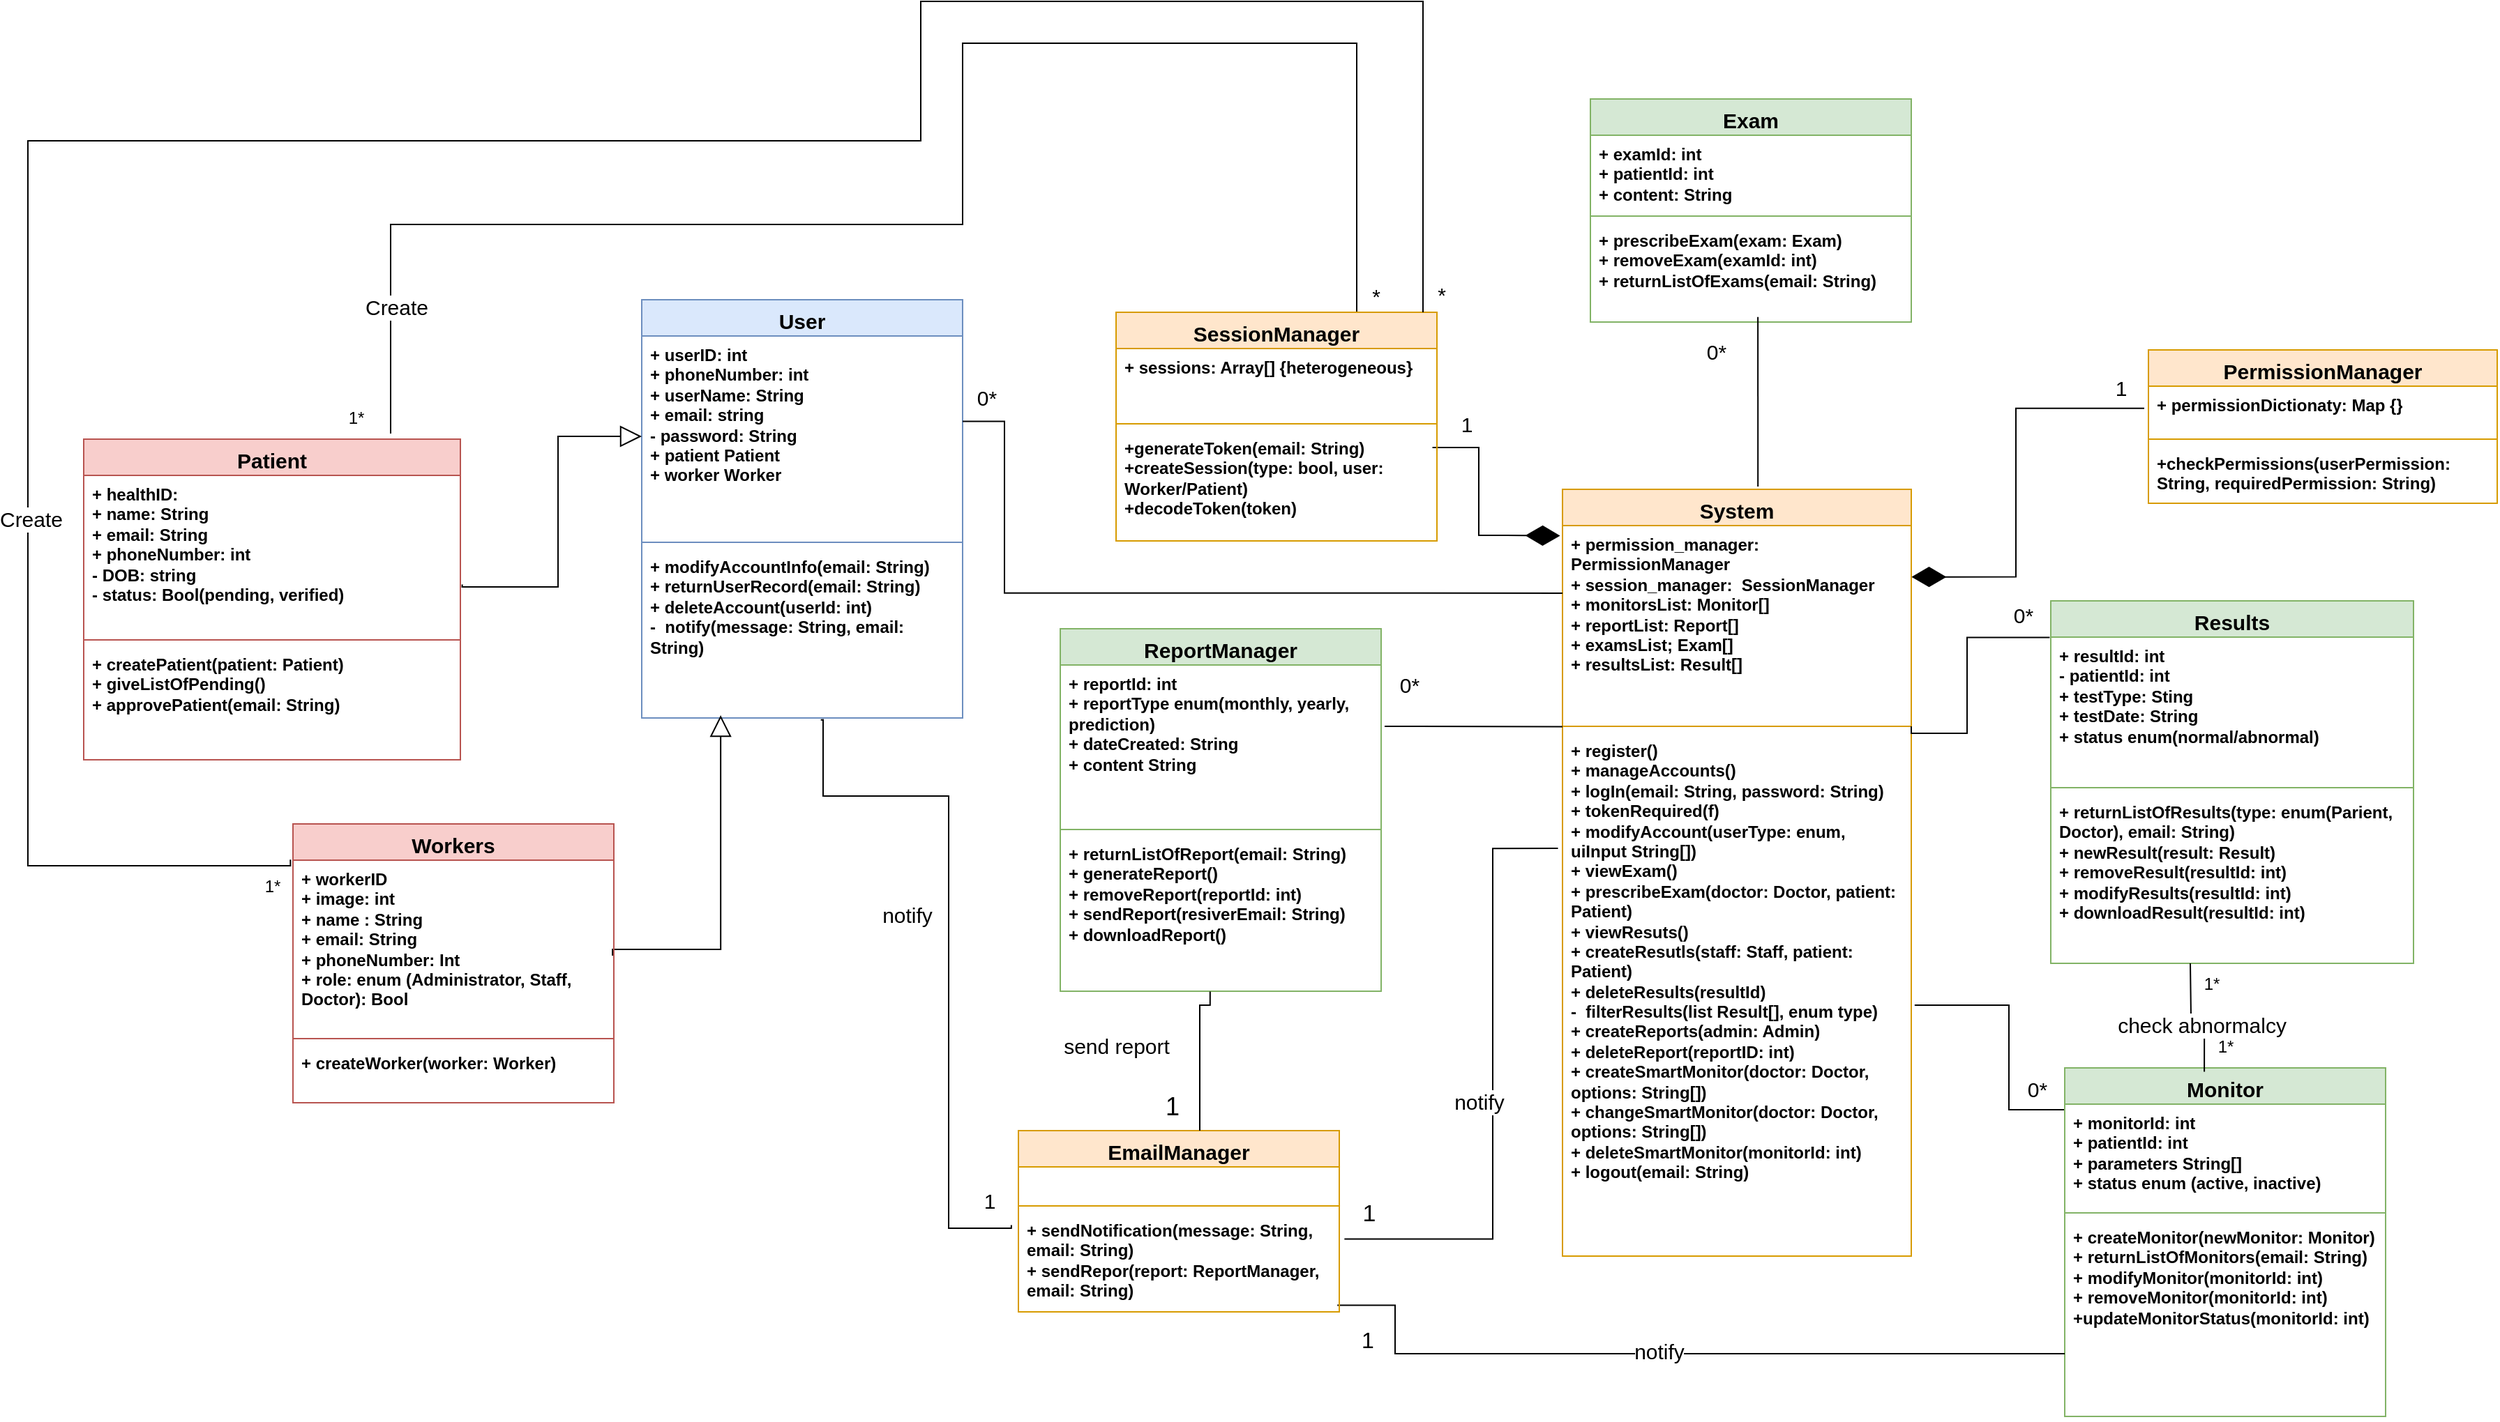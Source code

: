 <mxfile version="24.8.2">
  <diagram name="Page-1" id="rKXKSbG-rJBd0n83CsFM">
    <mxGraphModel dx="2730" dy="2965" grid="1" gridSize="10" guides="1" tooltips="1" connect="1" arrows="1" fold="1" page="1" pageScale="1" pageWidth="850" pageHeight="1100" math="0" shadow="0">
      <root>
        <mxCell id="0" />
        <mxCell id="1" parent="0" />
        <mxCell id="gPDYopP_SoCIw8_HSyjj-85" value="&lt;font style=&quot;font-size: 15px;&quot;&gt;User&lt;/font&gt;" style="swimlane;fontStyle=1;align=center;verticalAlign=top;childLayout=stackLayout;horizontal=1;startSize=26;horizontalStack=0;resizeParent=1;resizeParentMax=0;resizeLast=0;collapsible=1;marginBottom=0;whiteSpace=wrap;html=1;fillColor=#dae8fc;strokeColor=#6c8ebf;" vertex="1" parent="1">
          <mxGeometry x="1370" y="-816" width="230" height="300" as="geometry" />
        </mxCell>
        <mxCell id="gPDYopP_SoCIw8_HSyjj-86" value="&lt;div&gt;+ userID: int&lt;br&gt;+ phoneNumber: int&lt;br&gt;&lt;/div&gt;&lt;div&gt;+ userName: String&lt;/div&gt;&lt;div&gt;+ email: string&lt;/div&gt;&lt;div&gt;- password: String&lt;/div&gt;+ patient Patient&lt;br&gt;+ worker Worker" style="text;strokeColor=none;fillColor=none;align=left;verticalAlign=top;spacingLeft=4;spacingRight=4;overflow=hidden;rotatable=0;points=[[0,0.5],[1,0.5]];portConstraint=eastwest;whiteSpace=wrap;html=1;fontStyle=1" vertex="1" parent="gPDYopP_SoCIw8_HSyjj-85">
          <mxGeometry y="26" width="230" height="144" as="geometry" />
        </mxCell>
        <mxCell id="gPDYopP_SoCIw8_HSyjj-87" value="" style="line;strokeWidth=1;fillColor=none;align=left;verticalAlign=middle;spacingTop=-1;spacingLeft=3;spacingRight=3;rotatable=0;labelPosition=right;points=[];portConstraint=eastwest;strokeColor=inherit;fontStyle=1" vertex="1" parent="gPDYopP_SoCIw8_HSyjj-85">
          <mxGeometry y="170" width="230" height="8" as="geometry" />
        </mxCell>
        <mxCell id="gPDYopP_SoCIw8_HSyjj-88" value="&lt;div&gt;+ modifyAccountInfo(email: String)&amp;nbsp;&lt;/div&gt;&lt;div&gt;+ returnUserRecord(email: String)&lt;br&gt;+ deleteAccount(userId: int)&lt;br&gt;-&amp;nbsp; notify(message: String, email: String)&lt;br&gt;&lt;/div&gt;" style="text;strokeColor=none;fillColor=none;align=left;verticalAlign=top;spacingLeft=4;spacingRight=4;overflow=hidden;rotatable=0;points=[[0,0.5],[1,0.5]];portConstraint=eastwest;whiteSpace=wrap;html=1;fontStyle=1" vertex="1" parent="gPDYopP_SoCIw8_HSyjj-85">
          <mxGeometry y="178" width="230" height="122" as="geometry" />
        </mxCell>
        <mxCell id="gPDYopP_SoCIw8_HSyjj-89" style="edgeStyle=orthogonalEdgeStyle;rounded=0;orthogonalLoop=1;jettySize=auto;html=1;endArrow=block;endFill=0;endSize=13;fontStyle=1;entryX=0.246;entryY=0.984;entryDx=0;entryDy=0;entryPerimeter=0;exitX=0.996;exitY=0.552;exitDx=0;exitDy=0;exitPerimeter=0;" edge="1" parent="1" source="gPDYopP_SoCIw8_HSyjj-125" target="gPDYopP_SoCIw8_HSyjj-88">
          <mxGeometry relative="1" as="geometry">
            <Array as="points">
              <mxPoint x="1349" y="-350" />
              <mxPoint x="1427" y="-350" />
            </Array>
            <mxPoint x="1390" y="-397" as="targetPoint" />
            <mxPoint x="1426.58" y="-380" as="sourcePoint" />
          </mxGeometry>
        </mxCell>
        <mxCell id="gPDYopP_SoCIw8_HSyjj-90" value="&lt;font style=&quot;font-size: 15px;&quot;&gt;Patient&lt;/font&gt;" style="swimlane;fontStyle=1;align=center;verticalAlign=top;childLayout=stackLayout;horizontal=1;startSize=26;horizontalStack=0;resizeParent=1;resizeParentMax=0;resizeLast=0;collapsible=1;marginBottom=0;whiteSpace=wrap;html=1;fillColor=#f8cecc;strokeColor=#b85450;" vertex="1" parent="1">
          <mxGeometry x="970" y="-716" width="270" height="230" as="geometry" />
        </mxCell>
        <mxCell id="gPDYopP_SoCIw8_HSyjj-91" value="&lt;div style=&quot;&quot;&gt;&lt;font style=&quot;font-size: 12px;&quot;&gt;+ healthID:&amp;nbsp;&lt;br&gt;+ name: String&lt;br&gt;&lt;font style=&quot;font-size: 12px;&quot;&gt;+ email: String&lt;/font&gt;&lt;/font&gt;&lt;/div&gt;&lt;div style=&quot;&quot;&gt;&lt;font style=&quot;font-size: 12px;&quot;&gt;+ phoneNumber: int&lt;/font&gt;&lt;/div&gt;&lt;div style=&quot;&quot;&gt;&lt;font style=&quot;font-size: 12px;&quot;&gt;- DOB: string&lt;/font&gt;&lt;/div&gt;&lt;div style=&quot;&quot;&gt;&lt;font style=&quot;font-size: 12px;&quot;&gt;- status: Bool(pending, verified)&lt;/font&gt;&lt;/div&gt;" style="text;strokeColor=none;fillColor=none;align=left;verticalAlign=top;spacingLeft=4;spacingRight=4;overflow=hidden;rotatable=0;points=[[0,0.5],[1,0.5]];portConstraint=eastwest;whiteSpace=wrap;html=1;fontStyle=1" vertex="1" parent="gPDYopP_SoCIw8_HSyjj-90">
          <mxGeometry y="26" width="270" height="114" as="geometry" />
        </mxCell>
        <mxCell id="gPDYopP_SoCIw8_HSyjj-92" value="" style="line;strokeWidth=1;fillColor=none;align=left;verticalAlign=middle;spacingTop=-1;spacingLeft=3;spacingRight=3;rotatable=0;labelPosition=right;points=[];portConstraint=eastwest;strokeColor=inherit;fontStyle=1" vertex="1" parent="gPDYopP_SoCIw8_HSyjj-90">
          <mxGeometry y="140" width="270" height="8" as="geometry" />
        </mxCell>
        <mxCell id="gPDYopP_SoCIw8_HSyjj-93" value="+ createPatient(patient: Patient)&lt;br&gt;+ giveListOfPending()&lt;br&gt;+ approvePatient(email: String)" style="text;strokeColor=none;fillColor=none;align=left;verticalAlign=top;spacingLeft=4;spacingRight=4;overflow=hidden;rotatable=0;points=[[0,0.5],[1,0.5]];portConstraint=eastwest;whiteSpace=wrap;html=1;fontStyle=1" vertex="1" parent="gPDYopP_SoCIw8_HSyjj-90">
          <mxGeometry y="148" width="270" height="82" as="geometry" />
        </mxCell>
        <mxCell id="gPDYopP_SoCIw8_HSyjj-94" value="&lt;font style=&quot;font-size: 15px;&quot;&gt;Exam&lt;/font&gt;" style="swimlane;fontStyle=1;align=center;verticalAlign=top;childLayout=stackLayout;horizontal=1;startSize=26;horizontalStack=0;resizeParent=1;resizeParentMax=0;resizeLast=0;collapsible=1;marginBottom=0;whiteSpace=wrap;html=1;fillColor=#d5e8d4;strokeColor=#82b366;" vertex="1" parent="1">
          <mxGeometry x="2050" y="-960" width="230" height="160" as="geometry" />
        </mxCell>
        <mxCell id="gPDYopP_SoCIw8_HSyjj-95" value="&lt;div&gt;+ examId: int&lt;/div&gt;&lt;div&gt;+ patientId: int&lt;/div&gt;&lt;div&gt;+ content: String&lt;br&gt;&lt;/div&gt;" style="text;strokeColor=none;fillColor=none;align=left;verticalAlign=top;spacingLeft=4;spacingRight=4;overflow=hidden;rotatable=0;points=[[0,0.5],[1,0.5]];portConstraint=eastwest;whiteSpace=wrap;html=1;fontStyle=1" vertex="1" parent="gPDYopP_SoCIw8_HSyjj-94">
          <mxGeometry y="26" width="230" height="54" as="geometry" />
        </mxCell>
        <mxCell id="gPDYopP_SoCIw8_HSyjj-96" value="" style="line;strokeWidth=1;fillColor=none;align=left;verticalAlign=middle;spacingTop=-1;spacingLeft=3;spacingRight=3;rotatable=0;labelPosition=right;points=[];portConstraint=eastwest;strokeColor=inherit;fontStyle=1" vertex="1" parent="gPDYopP_SoCIw8_HSyjj-94">
          <mxGeometry y="80" width="230" height="8" as="geometry" />
        </mxCell>
        <mxCell id="gPDYopP_SoCIw8_HSyjj-97" value="&lt;div&gt;+ prescribeExam(exam: Exam)&lt;/div&gt;&lt;div&gt;+ removeExam(examId: int)&lt;br&gt;&lt;/div&gt;&lt;div&gt;+ returnListOfExams(email: String)&lt;br&gt;&lt;/div&gt;" style="text;strokeColor=none;fillColor=none;align=left;verticalAlign=top;spacingLeft=4;spacingRight=4;overflow=hidden;rotatable=0;points=[[0,0.5],[1,0.5]];portConstraint=eastwest;whiteSpace=wrap;html=1;fontStyle=1" vertex="1" parent="gPDYopP_SoCIw8_HSyjj-94">
          <mxGeometry y="88" width="230" height="72" as="geometry" />
        </mxCell>
        <mxCell id="gPDYopP_SoCIw8_HSyjj-98" value="&lt;font style=&quot;font-size: 15px;&quot;&gt;System&lt;/font&gt;" style="swimlane;fontStyle=1;align=center;verticalAlign=top;childLayout=stackLayout;horizontal=1;startSize=26;horizontalStack=0;resizeParent=1;resizeParentMax=0;resizeLast=0;collapsible=1;marginBottom=0;whiteSpace=wrap;html=1;fillColor=#ffe6cc;strokeColor=#d79b00;" vertex="1" parent="1">
          <mxGeometry x="2030" y="-680" width="250" height="550" as="geometry" />
        </mxCell>
        <mxCell id="gPDYopP_SoCIw8_HSyjj-99" value="+ permission_manager: PermissionManager&lt;br&gt;&lt;div&gt;+ session_manager:&amp;nbsp; SessionManager&lt;br&gt;+ monitorsList: Monitor[]&lt;br&gt;&lt;/div&gt;&lt;div&gt;+ reportList: Report[]&lt;br&gt;&lt;/div&gt;+ examsList; Exam[]&lt;div&gt;+ resultsList: Result[]&lt;br&gt;&lt;/div&gt;" style="text;strokeColor=none;fillColor=none;align=left;verticalAlign=top;spacingLeft=4;spacingRight=4;overflow=hidden;rotatable=0;points=[[0,0.5],[1,0.5]];portConstraint=eastwest;whiteSpace=wrap;html=1;fontStyle=1" vertex="1" parent="gPDYopP_SoCIw8_HSyjj-98">
          <mxGeometry y="26" width="250" height="140" as="geometry" />
        </mxCell>
        <mxCell id="gPDYopP_SoCIw8_HSyjj-100" value="" style="line;strokeWidth=1;fillColor=none;align=left;verticalAlign=middle;spacingTop=-1;spacingLeft=3;spacingRight=3;rotatable=0;labelPosition=right;points=[];portConstraint=eastwest;strokeColor=inherit;fontStyle=1" vertex="1" parent="gPDYopP_SoCIw8_HSyjj-98">
          <mxGeometry y="166" width="250" height="8" as="geometry" />
        </mxCell>
        <mxCell id="gPDYopP_SoCIw8_HSyjj-101" value="+ register()&lt;br&gt;+ manageAccounts()&lt;br&gt;+ logIn(email: String, password: String)&lt;br&gt;&lt;div&gt;+ tokenRequired(f)&lt;br&gt;+ modifyAccount(userType: enum, uiInput String[])&lt;br&gt;+ viewExam()&lt;br&gt;+ prescribeExam(doctor: Doctor, patient: Patient)&lt;br&gt;&lt;/div&gt;&lt;div&gt;+ viewResuts()&lt;br&gt;+ createResutls(staff: Staff, patient: Patient)&lt;br&gt;+ deleteResults(resultId)&lt;/div&gt;&lt;div&gt;-&amp;nbsp; filterResults(list Result[], enum type)&lt;br&gt;&lt;/div&gt;&lt;div&gt;+ createReports(admin: Admin)&lt;/div&gt;&lt;div&gt;+ deleteReport(reportID: int)&lt;br&gt;+ createSmartMonitor(doctor: Doctor, options: String[])&lt;/div&gt;&lt;div&gt;+ changeSmartMonitor(doctor: Doctor, options: String[])&lt;/div&gt;&lt;div&gt;+ deleteSmartMonitor(monitorId: int)&lt;br&gt;&lt;/div&gt;&lt;div&gt;+ logout(email: String)&lt;br&gt;&lt;/div&gt;" style="text;strokeColor=none;fillColor=none;align=left;verticalAlign=top;spacingLeft=4;spacingRight=4;overflow=hidden;rotatable=0;points=[[0,0.5],[1,0.5]];portConstraint=eastwest;whiteSpace=wrap;html=1;fontStyle=1" vertex="1" parent="gPDYopP_SoCIw8_HSyjj-98">
          <mxGeometry y="174" width="250" height="376" as="geometry" />
        </mxCell>
        <mxCell id="gPDYopP_SoCIw8_HSyjj-102" style="edgeStyle=orthogonalEdgeStyle;rounded=0;orthogonalLoop=1;jettySize=auto;html=1;exitX=0.75;exitY=0;exitDx=0;exitDy=0;endArrow=none;endFill=0;" edge="1" parent="1" source="gPDYopP_SoCIw8_HSyjj-111">
          <mxGeometry relative="1" as="geometry">
            <mxPoint x="1190" y="-720" as="targetPoint" />
            <Array as="points">
              <mxPoint x="1883" y="-1000" />
              <mxPoint x="1600" y="-1000" />
              <mxPoint x="1600" y="-870" />
              <mxPoint x="1190" y="-870" />
            </Array>
          </mxGeometry>
        </mxCell>
        <mxCell id="gPDYopP_SoCIw8_HSyjj-103" value="*" style="edgeLabel;html=1;align=center;verticalAlign=middle;resizable=0;points=[];fontSize=15;" connectable="0" vertex="1" parent="gPDYopP_SoCIw8_HSyjj-102">
          <mxGeometry x="-0.98" y="2" relative="1" as="geometry">
            <mxPoint x="15" y="-1" as="offset" />
          </mxGeometry>
        </mxCell>
        <mxCell id="gPDYopP_SoCIw8_HSyjj-104" value="&lt;font style=&quot;font-size: 15px;&quot;&gt;Create&lt;/font&gt;" style="edgeLabel;html=1;align=center;verticalAlign=middle;resizable=0;points=[];" connectable="0" vertex="1" parent="gPDYopP_SoCIw8_HSyjj-102">
          <mxGeometry x="0.844" y="4" relative="1" as="geometry">
            <mxPoint as="offset" />
          </mxGeometry>
        </mxCell>
        <mxCell id="gPDYopP_SoCIw8_HSyjj-105" value="&lt;font style=&quot;font-size: 15px;&quot;&gt;PermissionManager&lt;/font&gt;" style="swimlane;fontStyle=1;align=center;verticalAlign=top;childLayout=stackLayout;horizontal=1;startSize=26;horizontalStack=0;resizeParent=1;resizeParentMax=0;resizeLast=0;collapsible=1;marginBottom=0;whiteSpace=wrap;html=1;fillColor=#ffe6cc;strokeColor=#d79b00;" vertex="1" parent="1">
          <mxGeometry x="2450" y="-780" width="250" height="110" as="geometry" />
        </mxCell>
        <mxCell id="gPDYopP_SoCIw8_HSyjj-106" value="+ permissionDictionaty: Map {} " style="text;strokeColor=none;fillColor=none;align=left;verticalAlign=top;spacingLeft=4;spacingRight=4;overflow=hidden;rotatable=0;points=[[0,0.5],[1,0.5]];portConstraint=eastwest;whiteSpace=wrap;html=1;fontStyle=1" vertex="1" parent="gPDYopP_SoCIw8_HSyjj-105">
          <mxGeometry y="26" width="250" height="34" as="geometry" />
        </mxCell>
        <mxCell id="gPDYopP_SoCIw8_HSyjj-107" value="" style="line;strokeWidth=1;fillColor=none;align=left;verticalAlign=middle;spacingTop=-1;spacingLeft=3;spacingRight=3;rotatable=0;labelPosition=right;points=[];portConstraint=eastwest;strokeColor=inherit;fontStyle=1" vertex="1" parent="gPDYopP_SoCIw8_HSyjj-105">
          <mxGeometry y="60" width="250" height="8" as="geometry" />
        </mxCell>
        <mxCell id="gPDYopP_SoCIw8_HSyjj-108" value="+checkPermissions(userPermission: String, requiredPermission: String)" style="text;strokeColor=none;fillColor=none;align=left;verticalAlign=top;spacingLeft=4;spacingRight=4;overflow=hidden;rotatable=0;points=[[0,0.5],[1,0.5]];portConstraint=eastwest;whiteSpace=wrap;html=1;fontStyle=1" vertex="1" parent="gPDYopP_SoCIw8_HSyjj-105">
          <mxGeometry y="68" width="250" height="42" as="geometry" />
        </mxCell>
        <mxCell id="gPDYopP_SoCIw8_HSyjj-109" style="edgeStyle=orthogonalEdgeStyle;rounded=0;orthogonalLoop=1;jettySize=auto;html=1;endArrow=diamondThin;endFill=1;startArrow=none;startFill=0;endSize=22;fontStyle=1;exitX=0.986;exitY=0.163;exitDx=0;exitDy=0;entryX=-0.007;entryY=0.052;entryDx=0;entryDy=0;entryPerimeter=0;exitPerimeter=0;" edge="1" parent="1" source="gPDYopP_SoCIw8_HSyjj-114" target="gPDYopP_SoCIw8_HSyjj-99">
          <mxGeometry relative="1" as="geometry">
            <Array as="points">
              <mxPoint x="1970" y="-710" />
              <mxPoint x="1970" y="-647" />
              <mxPoint x="1990" y="-647" />
            </Array>
            <mxPoint x="2510" y="-510" as="sourcePoint" />
            <mxPoint x="2300" y="-500" as="targetPoint" />
          </mxGeometry>
        </mxCell>
        <mxCell id="gPDYopP_SoCIw8_HSyjj-110" value="1" style="edgeLabel;html=1;align=center;verticalAlign=middle;resizable=0;points=[];fontSize=15;" connectable="0" vertex="1" parent="gPDYopP_SoCIw8_HSyjj-109">
          <mxGeometry x="-0.852" y="-3" relative="1" as="geometry">
            <mxPoint x="12" y="-20" as="offset" />
          </mxGeometry>
        </mxCell>
        <mxCell id="gPDYopP_SoCIw8_HSyjj-111" value="&lt;font style=&quot;font-size: 15px;&quot;&gt;SessionManager&lt;/font&gt;" style="swimlane;fontStyle=1;align=center;verticalAlign=top;childLayout=stackLayout;horizontal=1;startSize=26;horizontalStack=0;resizeParent=1;resizeParentMax=0;resizeLast=0;collapsible=1;marginBottom=0;whiteSpace=wrap;html=1;fillColor=#ffe6cc;strokeColor=#d79b00;" vertex="1" parent="1">
          <mxGeometry x="1710" y="-807" width="230" height="164" as="geometry" />
        </mxCell>
        <mxCell id="gPDYopP_SoCIw8_HSyjj-112" value="+ sessions: Array[] {heterogeneous}" style="text;strokeColor=none;fillColor=none;align=left;verticalAlign=top;spacingLeft=4;spacingRight=4;overflow=hidden;rotatable=0;points=[[0,0.5],[1,0.5]];portConstraint=eastwest;whiteSpace=wrap;html=1;fontStyle=1" vertex="1" parent="gPDYopP_SoCIw8_HSyjj-111">
          <mxGeometry y="26" width="230" height="50" as="geometry" />
        </mxCell>
        <mxCell id="gPDYopP_SoCIw8_HSyjj-113" value="" style="line;strokeWidth=1;fillColor=none;align=left;verticalAlign=middle;spacingTop=-1;spacingLeft=3;spacingRight=3;rotatable=0;labelPosition=right;points=[];portConstraint=eastwest;strokeColor=inherit;fontStyle=1" vertex="1" parent="gPDYopP_SoCIw8_HSyjj-111">
          <mxGeometry y="76" width="230" height="8" as="geometry" />
        </mxCell>
        <mxCell id="gPDYopP_SoCIw8_HSyjj-114" value="+generateToken(email: String)&lt;br&gt;+createSession(type: bool, user: Worker/Patient)&lt;br&gt;+decodeToken(token)&lt;div&gt;&lt;br&gt;&lt;/div&gt;" style="text;strokeColor=none;fillColor=none;align=left;verticalAlign=top;spacingLeft=4;spacingRight=4;overflow=hidden;rotatable=0;points=[[0,0.5],[1,0.5]];portConstraint=eastwest;whiteSpace=wrap;html=1;fontStyle=1" vertex="1" parent="gPDYopP_SoCIw8_HSyjj-111">
          <mxGeometry y="84" width="230" height="80" as="geometry" />
        </mxCell>
        <mxCell id="gPDYopP_SoCIw8_HSyjj-115" style="edgeStyle=orthogonalEdgeStyle;rounded=0;orthogonalLoop=1;jettySize=auto;html=1;endArrow=none;endFill=0;fontStyle=1;entryX=1;entryY=0.425;entryDx=0;entryDy=0;entryPerimeter=0;exitX=0;exitY=0.346;exitDx=0;exitDy=0;exitPerimeter=0;" edge="1" parent="1" source="gPDYopP_SoCIw8_HSyjj-99" target="gPDYopP_SoCIw8_HSyjj-86">
          <mxGeometry relative="1" as="geometry">
            <mxPoint x="1670" y="-620" as="sourcePoint" />
            <Array as="points">
              <mxPoint x="1630" y="-606" />
              <mxPoint x="1630" y="-729" />
            </Array>
            <mxPoint x="1620" y="-500" as="targetPoint" />
          </mxGeometry>
        </mxCell>
        <mxCell id="gPDYopP_SoCIw8_HSyjj-116" value="0*" style="edgeLabel;html=1;align=center;verticalAlign=middle;resizable=0;points=[];fontSize=15;" connectable="0" vertex="1" parent="gPDYopP_SoCIw8_HSyjj-115">
          <mxGeometry x="0.939" relative="1" as="geometry">
            <mxPoint y="-17" as="offset" />
          </mxGeometry>
        </mxCell>
        <mxCell id="gPDYopP_SoCIw8_HSyjj-117" style="edgeStyle=orthogonalEdgeStyle;rounded=0;orthogonalLoop=1;jettySize=auto;html=1;endArrow=none;endFill=0;fontStyle=1;entryX=-0.022;entryY=0.135;entryDx=0;entryDy=0;entryPerimeter=0;exitX=0.558;exitY=1.011;exitDx=0;exitDy=0;exitPerimeter=0;" edge="1" parent="1" source="gPDYopP_SoCIw8_HSyjj-88" target="gPDYopP_SoCIw8_HSyjj-150">
          <mxGeometry relative="1" as="geometry">
            <mxPoint x="1630" y="-272.942" as="targetPoint" />
            <Array as="points">
              <mxPoint x="1500" y="-515" />
              <mxPoint x="1500" y="-460" />
              <mxPoint x="1590" y="-460" />
              <mxPoint x="1590" y="-150" />
              <mxPoint x="1635" y="-150" />
            </Array>
            <mxPoint x="1500" y="-490" as="sourcePoint" />
          </mxGeometry>
        </mxCell>
        <mxCell id="gPDYopP_SoCIw8_HSyjj-118" value="notify" style="edgeLabel;html=1;align=center;verticalAlign=middle;resizable=0;points=[];fontSize=15;" connectable="0" vertex="1" parent="gPDYopP_SoCIw8_HSyjj-117">
          <mxGeometry x="-0.226" y="-3" relative="1" as="geometry">
            <mxPoint x="-27" y="36" as="offset" />
          </mxGeometry>
        </mxCell>
        <mxCell id="gPDYopP_SoCIw8_HSyjj-119" value="&lt;font style=&quot;font-size: 15px;&quot;&gt;1&lt;/font&gt;" style="edgeLabel;html=1;align=center;verticalAlign=middle;resizable=0;points=[];" connectable="0" vertex="1" parent="gPDYopP_SoCIw8_HSyjj-117">
          <mxGeometry x="0.928" relative="1" as="geometry">
            <mxPoint y="-20" as="offset" />
          </mxGeometry>
        </mxCell>
        <mxCell id="gPDYopP_SoCIw8_HSyjj-120" style="edgeStyle=orthogonalEdgeStyle;rounded=0;orthogonalLoop=1;jettySize=auto;html=1;fontStyle=1;exitX=0.522;exitY=0.949;exitDx=0;exitDy=0;exitPerimeter=0;endArrow=none;endFill=0;" edge="1" parent="1" source="gPDYopP_SoCIw8_HSyjj-97">
          <mxGeometry relative="1" as="geometry">
            <mxPoint x="2170" y="-682" as="targetPoint" />
            <Array as="points">
              <mxPoint x="2170" y="-682" />
            </Array>
          </mxGeometry>
        </mxCell>
        <mxCell id="gPDYopP_SoCIw8_HSyjj-121" value="0*" style="edgeLabel;html=1;align=center;verticalAlign=middle;resizable=0;points=[];fontSize=15;" connectable="0" vertex="1" parent="gPDYopP_SoCIw8_HSyjj-120">
          <mxGeometry x="-0.798" y="-2" relative="1" as="geometry">
            <mxPoint x="-28" y="12" as="offset" />
          </mxGeometry>
        </mxCell>
        <mxCell id="gPDYopP_SoCIw8_HSyjj-122" style="edgeStyle=orthogonalEdgeStyle;rounded=0;orthogonalLoop=1;jettySize=auto;html=1;endArrow=diamondThin;endFill=1;startArrow=none;startFill=0;endSize=22;exitX=-0.012;exitY=0.468;exitDx=0;exitDy=0;exitPerimeter=0;fontStyle=1;entryX=1.001;entryY=0.263;entryDx=0;entryDy=0;entryPerimeter=0;" edge="1" parent="1" source="gPDYopP_SoCIw8_HSyjj-106" target="gPDYopP_SoCIw8_HSyjj-99">
          <mxGeometry relative="1" as="geometry">
            <mxPoint x="2580" y="-200" as="sourcePoint" />
            <mxPoint x="2290" y="-400" as="targetPoint" />
            <Array as="points">
              <mxPoint x="2355" y="-738" />
              <mxPoint x="2355" y="-617" />
            </Array>
          </mxGeometry>
        </mxCell>
        <mxCell id="gPDYopP_SoCIw8_HSyjj-123" value="1" style="edgeLabel;html=1;align=center;verticalAlign=middle;resizable=0;points=[];fontSize=15;" connectable="0" vertex="1" parent="gPDYopP_SoCIw8_HSyjj-122">
          <mxGeometry x="-0.851" y="1" relative="1" as="geometry">
            <mxPoint x="4" y="-16" as="offset" />
          </mxGeometry>
        </mxCell>
        <mxCell id="gPDYopP_SoCIw8_HSyjj-124" value="&lt;font style=&quot;font-size: 15px;&quot;&gt;Workers&lt;/font&gt;" style="swimlane;fontStyle=1;align=center;verticalAlign=top;childLayout=stackLayout;horizontal=1;startSize=26;horizontalStack=0;resizeParent=1;resizeParentMax=0;resizeLast=0;collapsible=1;marginBottom=0;whiteSpace=wrap;html=1;fillColor=#f8cecc;strokeColor=#b85450;" vertex="1" parent="1">
          <mxGeometry x="1120" y="-440" width="230" height="200" as="geometry" />
        </mxCell>
        <mxCell id="gPDYopP_SoCIw8_HSyjj-125" value="+ workerID&lt;br&gt;&lt;div&gt;+ image: int&lt;/div&gt;&lt;div&gt;+ name : String&lt;/div&gt;&lt;div&gt;+ email: String&lt;/div&gt;&lt;div&gt;+ phoneNumber: Int&lt;/div&gt;&lt;div&gt;+ role: enum (Administrator, Staff, Doctor): Bool&lt;/div&gt;&lt;div&gt;&lt;br&gt;&lt;/div&gt;" style="text;strokeColor=none;fillColor=none;align=left;verticalAlign=top;spacingLeft=4;spacingRight=4;overflow=hidden;rotatable=0;points=[[0,0.5],[1,0.5]];portConstraint=eastwest;whiteSpace=wrap;html=1;fontStyle=1" vertex="1" parent="gPDYopP_SoCIw8_HSyjj-124">
          <mxGeometry y="26" width="230" height="124" as="geometry" />
        </mxCell>
        <mxCell id="gPDYopP_SoCIw8_HSyjj-126" value="" style="line;strokeWidth=1;fillColor=none;align=left;verticalAlign=middle;spacingTop=-1;spacingLeft=3;spacingRight=3;rotatable=0;labelPosition=right;points=[];portConstraint=eastwest;strokeColor=inherit;fontStyle=1" vertex="1" parent="gPDYopP_SoCIw8_HSyjj-124">
          <mxGeometry y="150" width="230" height="8" as="geometry" />
        </mxCell>
        <mxCell id="gPDYopP_SoCIw8_HSyjj-127" value="+ createWorker(worker: Worker)" style="text;strokeColor=none;fillColor=none;align=left;verticalAlign=top;spacingLeft=4;spacingRight=4;overflow=hidden;rotatable=0;points=[[0,0.5],[1,0.5]];portConstraint=eastwest;whiteSpace=wrap;html=1;fontStyle=1" vertex="1" parent="gPDYopP_SoCIw8_HSyjj-124">
          <mxGeometry y="158" width="230" height="42" as="geometry" />
        </mxCell>
        <mxCell id="gPDYopP_SoCIw8_HSyjj-128" style="edgeStyle=orthogonalEdgeStyle;rounded=0;orthogonalLoop=1;jettySize=auto;html=1;endArrow=block;endFill=0;endSize=13;fontStyle=1;entryX=0;entryY=0.5;entryDx=0;entryDy=0;exitX=1.005;exitY=0.686;exitDx=0;exitDy=0;exitPerimeter=0;" edge="1" parent="1" source="gPDYopP_SoCIw8_HSyjj-91" target="gPDYopP_SoCIw8_HSyjj-86">
          <mxGeometry relative="1" as="geometry">
            <Array as="points">
              <mxPoint x="1241" y="-610" />
              <mxPoint x="1310" y="-610" />
              <mxPoint x="1310" y="-718" />
            </Array>
            <mxPoint x="1400" y="-387" as="targetPoint" />
            <mxPoint x="1320" y="-290" as="sourcePoint" />
          </mxGeometry>
        </mxCell>
        <mxCell id="gPDYopP_SoCIw8_HSyjj-129" style="edgeStyle=orthogonalEdgeStyle;rounded=0;orthogonalLoop=1;jettySize=auto;html=1;endArrow=none;endFill=0;entryX=-0.008;entryY=-0.003;entryDx=0;entryDy=0;entryPerimeter=0;" edge="1" parent="1" source="gPDYopP_SoCIw8_HSyjj-111" target="gPDYopP_SoCIw8_HSyjj-125">
          <mxGeometry relative="1" as="geometry">
            <mxPoint x="960" y="-760" as="targetPoint" />
            <mxPoint x="1920" y="-810" as="sourcePoint" />
            <Array as="points">
              <mxPoint x="1930" y="-1030" />
              <mxPoint x="1570" y="-1030" />
              <mxPoint x="1570" y="-930" />
              <mxPoint x="930" y="-930" />
              <mxPoint x="930" y="-410" />
              <mxPoint x="1118" y="-410" />
            </Array>
          </mxGeometry>
        </mxCell>
        <mxCell id="gPDYopP_SoCIw8_HSyjj-130" value="*" style="edgeLabel;html=1;align=center;verticalAlign=middle;resizable=0;points=[];fontSize=15;" connectable="0" vertex="1" parent="gPDYopP_SoCIw8_HSyjj-129">
          <mxGeometry x="-0.98" y="2" relative="1" as="geometry">
            <mxPoint x="15" y="7" as="offset" />
          </mxGeometry>
        </mxCell>
        <mxCell id="gPDYopP_SoCIw8_HSyjj-131" value="Create" style="edgeLabel;html=1;align=center;verticalAlign=middle;resizable=0;points=[];fontSize=15;" connectable="0" vertex="1" parent="gPDYopP_SoCIw8_HSyjj-129">
          <mxGeometry x="0.566" y="2" relative="1" as="geometry">
            <mxPoint as="offset" />
          </mxGeometry>
        </mxCell>
        <mxCell id="gPDYopP_SoCIw8_HSyjj-132" value="&lt;font style=&quot;font-size: 15px;&quot;&gt;Results&lt;/font&gt;" style="swimlane;fontStyle=1;align=center;verticalAlign=top;childLayout=stackLayout;horizontal=1;startSize=26;horizontalStack=0;resizeParent=1;resizeParentMax=0;resizeLast=0;collapsible=1;marginBottom=0;whiteSpace=wrap;html=1;fillColor=#d5e8d4;strokeColor=#82b366;" vertex="1" parent="1">
          <mxGeometry x="2380" y="-600" width="260" height="260" as="geometry" />
        </mxCell>
        <mxCell id="gPDYopP_SoCIw8_HSyjj-133" value="+ resultId: int&lt;br&gt;- patientId: int&lt;br&gt;+ testType: Sting&lt;br&gt;+ testDate: String&lt;br&gt;+ status enum(normal/abnormal)" style="text;strokeColor=none;fillColor=none;align=left;verticalAlign=top;spacingLeft=4;spacingRight=4;overflow=hidden;rotatable=0;points=[[0,0.5],[1,0.5]];portConstraint=eastwest;whiteSpace=wrap;html=1;fontStyle=1" vertex="1" parent="gPDYopP_SoCIw8_HSyjj-132">
          <mxGeometry y="26" width="260" height="104" as="geometry" />
        </mxCell>
        <mxCell id="gPDYopP_SoCIw8_HSyjj-134" value="" style="line;strokeWidth=1;fillColor=none;align=left;verticalAlign=middle;spacingTop=-1;spacingLeft=3;spacingRight=3;rotatable=0;labelPosition=right;points=[];portConstraint=eastwest;strokeColor=inherit;fontStyle=1" vertex="1" parent="gPDYopP_SoCIw8_HSyjj-132">
          <mxGeometry y="130" width="260" height="8" as="geometry" />
        </mxCell>
        <mxCell id="gPDYopP_SoCIw8_HSyjj-135" value="+&amp;nbsp;returnListOfResults(type: enum(Parient, Doctor), email: String)&lt;br&gt;+ newResult(result: Result)&lt;br&gt;+ removeResult(resultId: int)&lt;br&gt;+ modifyResults(resultId: int)&lt;div&gt;+ downloadResult(resultId: int)&lt;/div&gt;" style="text;strokeColor=none;fillColor=none;align=left;verticalAlign=top;spacingLeft=4;spacingRight=4;overflow=hidden;rotatable=0;points=[[0,0.5],[1,0.5]];portConstraint=eastwest;whiteSpace=wrap;html=1;fontStyle=1" vertex="1" parent="gPDYopP_SoCIw8_HSyjj-132">
          <mxGeometry y="138" width="260" height="122" as="geometry" />
        </mxCell>
        <mxCell id="gPDYopP_SoCIw8_HSyjj-136" style="edgeStyle=orthogonalEdgeStyle;rounded=0;orthogonalLoop=1;jettySize=auto;html=1;endArrow=none;endFill=0;fontStyle=1;entryX=0.995;entryY=0.849;entryDx=0;entryDy=0;entryPerimeter=0;exitX=-0.016;exitY=0.801;exitDx=0;exitDy=0;exitPerimeter=0;" edge="1" parent="1">
          <mxGeometry relative="1" as="geometry">
            <mxPoint x="2282.43" y="-309.996" as="targetPoint" />
            <Array as="points">
              <mxPoint x="2350" y="-235" />
              <mxPoint x="2350" y="-310" />
            </Array>
            <mxPoint x="2390.0" y="-235.026" as="sourcePoint" />
          </mxGeometry>
        </mxCell>
        <mxCell id="gPDYopP_SoCIw8_HSyjj-137" value="0*" style="edgeLabel;html=1;align=center;verticalAlign=middle;resizable=0;points=[];fontSize=15;" connectable="0" vertex="1" parent="gPDYopP_SoCIw8_HSyjj-136">
          <mxGeometry x="-0.849" y="1" relative="1" as="geometry">
            <mxPoint x="-6" y="-16" as="offset" />
          </mxGeometry>
        </mxCell>
        <mxCell id="gPDYopP_SoCIw8_HSyjj-138" value="&lt;font style=&quot;font-size: 15px;&quot;&gt;Monitor&lt;/font&gt;" style="swimlane;fontStyle=1;align=center;verticalAlign=top;childLayout=stackLayout;horizontal=1;startSize=26;horizontalStack=0;resizeParent=1;resizeParentMax=0;resizeLast=0;collapsible=1;marginBottom=0;whiteSpace=wrap;html=1;fillColor=#d5e8d4;strokeColor=#82b366;" vertex="1" parent="1">
          <mxGeometry x="2390" y="-265" width="230" height="250" as="geometry" />
        </mxCell>
        <mxCell id="gPDYopP_SoCIw8_HSyjj-139" value="+ monitorId: int&lt;br&gt;+ patientId: int &lt;br&gt;+ parameters String[]&lt;br&gt;+ status enum (active, inactive)&lt;div&gt;&lt;br&gt;&lt;/div&gt;" style="text;strokeColor=none;fillColor=none;align=left;verticalAlign=top;spacingLeft=4;spacingRight=4;overflow=hidden;rotatable=0;points=[[0,0.5],[1,0.5]];portConstraint=eastwest;whiteSpace=wrap;html=1;fontStyle=1" vertex="1" parent="gPDYopP_SoCIw8_HSyjj-138">
          <mxGeometry y="26" width="230" height="74" as="geometry" />
        </mxCell>
        <mxCell id="gPDYopP_SoCIw8_HSyjj-140" value="" style="line;strokeWidth=1;fillColor=none;align=left;verticalAlign=middle;spacingTop=-1;spacingLeft=3;spacingRight=3;rotatable=0;labelPosition=right;points=[];portConstraint=eastwest;strokeColor=inherit;fontStyle=1" vertex="1" parent="gPDYopP_SoCIw8_HSyjj-138">
          <mxGeometry y="100" width="230" height="8" as="geometry" />
        </mxCell>
        <mxCell id="gPDYopP_SoCIw8_HSyjj-141" value="+ createMonitor(newMonitor: Monitor)&lt;br&gt;+ returnListOfMonitors(email: String)&lt;br&gt;+ modifyMonitor(monitorId: int)&lt;br&gt;+ removeMonitor(monitorId: int)&lt;div&gt;+updateMonitorStatus(monitorId: int)&lt;/div&gt;" style="text;strokeColor=none;fillColor=none;align=left;verticalAlign=top;spacingLeft=4;spacingRight=4;overflow=hidden;rotatable=0;points=[[0,0.5],[1,0.5]];portConstraint=eastwest;whiteSpace=wrap;html=1;fontStyle=1" vertex="1" parent="gPDYopP_SoCIw8_HSyjj-138">
          <mxGeometry y="108" width="230" height="142" as="geometry" />
        </mxCell>
        <mxCell id="gPDYopP_SoCIw8_HSyjj-142" style="edgeStyle=orthogonalEdgeStyle;rounded=0;orthogonalLoop=1;jettySize=auto;html=1;entryX=0.435;entryY=0.011;entryDx=0;entryDy=0;entryPerimeter=0;endArrow=none;endFill=0;" edge="1" parent="1" target="gPDYopP_SoCIw8_HSyjj-138">
          <mxGeometry relative="1" as="geometry">
            <mxPoint x="2480" y="-340" as="sourcePoint" />
          </mxGeometry>
        </mxCell>
        <mxCell id="gPDYopP_SoCIw8_HSyjj-143" value="check abnormalcy" style="edgeLabel;html=1;align=center;verticalAlign=middle;resizable=0;points=[];fontSize=15;" connectable="0" vertex="1" parent="gPDYopP_SoCIw8_HSyjj-142">
          <mxGeometry x="0.214" y="-2" relative="1" as="geometry">
            <mxPoint as="offset" />
          </mxGeometry>
        </mxCell>
        <mxCell id="gPDYopP_SoCIw8_HSyjj-144" style="edgeStyle=orthogonalEdgeStyle;rounded=0;orthogonalLoop=1;jettySize=auto;html=1;endArrow=none;endFill=0;fontStyle=1;entryX=0.994;entryY=0.934;entryDx=0;entryDy=0;entryPerimeter=0;" edge="1" parent="1" source="gPDYopP_SoCIw8_HSyjj-141" target="gPDYopP_SoCIw8_HSyjj-150">
          <mxGeometry relative="1" as="geometry">
            <mxPoint x="2700" y="1" as="targetPoint" />
            <Array as="points">
              <mxPoint x="1910" y="-60" />
              <mxPoint x="1910" y="-95" />
            </Array>
            <mxPoint x="2600" y="-60" as="sourcePoint" />
          </mxGeometry>
        </mxCell>
        <mxCell id="gPDYopP_SoCIw8_HSyjj-145" value="notify" style="edgeLabel;html=1;align=center;verticalAlign=middle;resizable=0;points=[];fontSize=15;" connectable="0" vertex="1" parent="gPDYopP_SoCIw8_HSyjj-144">
          <mxGeometry x="0.049" y="-2" relative="1" as="geometry">
            <mxPoint as="offset" />
          </mxGeometry>
        </mxCell>
        <mxCell id="gPDYopP_SoCIw8_HSyjj-146" value="&lt;font style=&quot;font-size: 16px;&quot;&gt;1&lt;/font&gt;" style="edgeLabel;html=1;align=center;verticalAlign=middle;resizable=0;points=[];" connectable="0" vertex="1" parent="gPDYopP_SoCIw8_HSyjj-144">
          <mxGeometry x="0.925" y="2" relative="1" as="geometry">
            <mxPoint y="23" as="offset" />
          </mxGeometry>
        </mxCell>
        <mxCell id="gPDYopP_SoCIw8_HSyjj-147" value="&lt;font style=&quot;font-size: 15px;&quot;&gt;EmailManager&lt;/font&gt;" style="swimlane;fontStyle=1;align=center;verticalAlign=top;childLayout=stackLayout;horizontal=1;startSize=26;horizontalStack=0;resizeParent=1;resizeParentMax=0;resizeLast=0;collapsible=1;marginBottom=0;whiteSpace=wrap;html=1;fillColor=#ffe6cc;strokeColor=#d79b00;" vertex="1" parent="1">
          <mxGeometry x="1640" y="-220" width="230" height="130" as="geometry" />
        </mxCell>
        <mxCell id="gPDYopP_SoCIw8_HSyjj-148" value="&lt;div&gt;&lt;br&gt;&lt;/div&gt;&lt;div&gt;&lt;br&gt;&lt;/div&gt;" style="text;strokeColor=none;fillColor=none;align=left;verticalAlign=top;spacingLeft=4;spacingRight=4;overflow=hidden;rotatable=0;points=[[0,0.5],[1,0.5]];portConstraint=eastwest;whiteSpace=wrap;html=1;fontStyle=1" vertex="1" parent="gPDYopP_SoCIw8_HSyjj-147">
          <mxGeometry y="26" width="230" height="24" as="geometry" />
        </mxCell>
        <mxCell id="gPDYopP_SoCIw8_HSyjj-149" value="" style="line;strokeWidth=1;fillColor=none;align=left;verticalAlign=middle;spacingTop=-1;spacingLeft=3;spacingRight=3;rotatable=0;labelPosition=right;points=[];portConstraint=eastwest;strokeColor=inherit;fontStyle=1" vertex="1" parent="gPDYopP_SoCIw8_HSyjj-147">
          <mxGeometry y="50" width="230" height="8" as="geometry" />
        </mxCell>
        <mxCell id="gPDYopP_SoCIw8_HSyjj-150" value="+ sendNotification(message: String, email: String)&lt;br&gt;+ sendRepor(report: ReportManager, email: String)" style="text;strokeColor=none;fillColor=none;align=left;verticalAlign=top;spacingLeft=4;spacingRight=4;overflow=hidden;rotatable=0;points=[[0,0.5],[1,0.5]];portConstraint=eastwest;whiteSpace=wrap;html=1;fontStyle=1" vertex="1" parent="gPDYopP_SoCIw8_HSyjj-147">
          <mxGeometry y="58" width="230" height="72" as="geometry" />
        </mxCell>
        <mxCell id="gPDYopP_SoCIw8_HSyjj-151" style="edgeStyle=orthogonalEdgeStyle;rounded=0;orthogonalLoop=1;jettySize=auto;html=1;endArrow=none;endFill=0;startArrow=none;startFill=0;endSize=20;fontStyle=1;exitX=1.016;exitY=0.274;exitDx=0;exitDy=0;entryX=-0.013;entryY=0.262;entryDx=0;entryDy=0;entryPerimeter=0;exitPerimeter=0;" edge="1" parent="1" source="gPDYopP_SoCIw8_HSyjj-150">
          <mxGeometry relative="1" as="geometry">
            <Array as="points">
              <mxPoint x="1980" y="-142" />
              <mxPoint x="1980" y="-422" />
            </Array>
            <mxPoint x="2026.75" y="-422.448" as="targetPoint" />
            <mxPoint x="1860" y="-332.3" as="sourcePoint" />
          </mxGeometry>
        </mxCell>
        <mxCell id="gPDYopP_SoCIw8_HSyjj-152" value="notify" style="edgeLabel;html=1;align=center;verticalAlign=middle;resizable=0;points=[];fontSize=15;" connectable="0" vertex="1" parent="gPDYopP_SoCIw8_HSyjj-151">
          <mxGeometry x="-0.433" y="2" relative="1" as="geometry">
            <mxPoint x="-8" y="-82" as="offset" />
          </mxGeometry>
        </mxCell>
        <mxCell id="gPDYopP_SoCIw8_HSyjj-153" value="&lt;font style=&quot;font-size: 17px;&quot;&gt;1&lt;/font&gt;" style="edgeLabel;html=1;align=center;verticalAlign=middle;resizable=0;points=[];" connectable="0" vertex="1" parent="gPDYopP_SoCIw8_HSyjj-151">
          <mxGeometry x="-0.919" y="1" relative="1" as="geometry">
            <mxPoint y="-17" as="offset" />
          </mxGeometry>
        </mxCell>
        <mxCell id="gPDYopP_SoCIw8_HSyjj-154" value="&lt;font style=&quot;font-size: 15px;&quot;&gt;ReportManager&lt;/font&gt;" style="swimlane;fontStyle=1;align=center;verticalAlign=top;childLayout=stackLayout;horizontal=1;startSize=26;horizontalStack=0;resizeParent=1;resizeParentMax=0;resizeLast=0;collapsible=1;marginBottom=0;whiteSpace=wrap;html=1;fillColor=#d5e8d4;strokeColor=#82b366;" vertex="1" parent="1">
          <mxGeometry x="1670" y="-580" width="230" height="260" as="geometry" />
        </mxCell>
        <mxCell id="gPDYopP_SoCIw8_HSyjj-155" value="+ reportId: int&lt;br&gt;+ reportType enum(monthly, yearly, prediction)&lt;br&gt;+ dateCreated: String&lt;br&gt;+ content String" style="text;strokeColor=none;fillColor=none;align=left;verticalAlign=top;spacingLeft=4;spacingRight=4;overflow=hidden;rotatable=0;points=[[0,0.5],[1,0.5]];portConstraint=eastwest;whiteSpace=wrap;html=1;fontStyle=1" vertex="1" parent="gPDYopP_SoCIw8_HSyjj-154">
          <mxGeometry y="26" width="230" height="114" as="geometry" />
        </mxCell>
        <mxCell id="gPDYopP_SoCIw8_HSyjj-156" value="" style="line;strokeWidth=1;fillColor=none;align=left;verticalAlign=middle;spacingTop=-1;spacingLeft=3;spacingRight=3;rotatable=0;labelPosition=right;points=[];portConstraint=eastwest;strokeColor=inherit;fontStyle=1" vertex="1" parent="gPDYopP_SoCIw8_HSyjj-154">
          <mxGeometry y="140" width="230" height="8" as="geometry" />
        </mxCell>
        <mxCell id="gPDYopP_SoCIw8_HSyjj-157" value="+ returnListOfReport(email: String)&lt;br&gt;+ generateReport()&lt;br&gt;+ removeReport(reportId: int)&lt;br&gt;&lt;div&gt;+ sendReport(resiverEmail: String)&lt;/div&gt;&lt;div&gt;+ downloadReport()&lt;br&gt;&lt;/div&gt;" style="text;strokeColor=none;fillColor=none;align=left;verticalAlign=top;spacingLeft=4;spacingRight=4;overflow=hidden;rotatable=0;points=[[0,0.5],[1,0.5]];portConstraint=eastwest;whiteSpace=wrap;html=1;fontStyle=1" vertex="1" parent="gPDYopP_SoCIw8_HSyjj-154">
          <mxGeometry y="148" width="230" height="112" as="geometry" />
        </mxCell>
        <mxCell id="gPDYopP_SoCIw8_HSyjj-158" style="edgeStyle=orthogonalEdgeStyle;rounded=0;orthogonalLoop=1;jettySize=auto;html=1;endArrow=none;endFill=0;fontStyle=1;exitX=0.467;exitY=1.002;exitDx=0;exitDy=0;exitPerimeter=0;" edge="1" parent="gPDYopP_SoCIw8_HSyjj-154" source="gPDYopP_SoCIw8_HSyjj-157">
          <mxGeometry relative="1" as="geometry">
            <mxPoint x="100" y="360" as="targetPoint" />
            <Array as="points">
              <mxPoint x="107" y="270" />
              <mxPoint x="100" y="270" />
            </Array>
            <mxPoint x="-183.04" y="290.0" as="sourcePoint" />
          </mxGeometry>
        </mxCell>
        <mxCell id="gPDYopP_SoCIw8_HSyjj-159" value="send report" style="edgeLabel;html=1;align=center;verticalAlign=middle;resizable=0;points=[];fontSize=15;" connectable="0" vertex="1" parent="gPDYopP_SoCIw8_HSyjj-158">
          <mxGeometry x="-0.191" y="-4" relative="1" as="geometry">
            <mxPoint x="-56" y="2" as="offset" />
          </mxGeometry>
        </mxCell>
        <mxCell id="gPDYopP_SoCIw8_HSyjj-160" value="1" style="edgeLabel;html=1;align=center;verticalAlign=middle;resizable=0;points=[];fontSize=18;" connectable="0" vertex="1" parent="gPDYopP_SoCIw8_HSyjj-158">
          <mxGeometry x="0.645" relative="1" as="geometry">
            <mxPoint x="-20" y="2" as="offset" />
          </mxGeometry>
        </mxCell>
        <mxCell id="gPDYopP_SoCIw8_HSyjj-161" style="edgeStyle=orthogonalEdgeStyle;rounded=0;orthogonalLoop=1;jettySize=auto;html=1;endArrow=none;endFill=0;fontStyle=1;" edge="1" parent="1">
          <mxGeometry relative="1" as="geometry">
            <Array as="points">
              <mxPoint x="2030.5" y="-510" />
            </Array>
            <mxPoint x="1902.5" y="-510" as="sourcePoint" />
            <mxPoint x="2030" y="-509.7" as="targetPoint" />
          </mxGeometry>
        </mxCell>
        <mxCell id="gPDYopP_SoCIw8_HSyjj-162" value="0*" style="edgeLabel;html=1;align=center;verticalAlign=middle;resizable=0;points=[];fontSize=15;" connectable="0" vertex="1" parent="gPDYopP_SoCIw8_HSyjj-161">
          <mxGeometry x="-0.794" relative="1" as="geometry">
            <mxPoint x="4" y="-30" as="offset" />
          </mxGeometry>
        </mxCell>
        <mxCell id="gPDYopP_SoCIw8_HSyjj-163" style="edgeStyle=orthogonalEdgeStyle;rounded=0;orthogonalLoop=1;jettySize=auto;html=1;fontStyle=1;entryX=1;entryY=0.5;entryDx=0;entryDy=0;entryPerimeter=0;endArrow=none;endFill=0;exitX=-0.003;exitY=0.002;exitDx=0;exitDy=0;exitPerimeter=0;" edge="1" parent="1" source="gPDYopP_SoCIw8_HSyjj-133" target="gPDYopP_SoCIw8_HSyjj-100">
          <mxGeometry relative="1" as="geometry">
            <Array as="points">
              <mxPoint x="2320" y="-574" />
              <mxPoint x="2320" y="-505" />
              <mxPoint x="2280" y="-505" />
            </Array>
            <mxPoint x="2282" y="-540" as="sourcePoint" />
            <mxPoint x="2380" y="-505" as="targetPoint" />
          </mxGeometry>
        </mxCell>
        <mxCell id="gPDYopP_SoCIw8_HSyjj-164" value="0*" style="edgeLabel;html=1;align=center;verticalAlign=middle;resizable=0;points=[];fontSize=15;" connectable="0" vertex="1" parent="gPDYopP_SoCIw8_HSyjj-163">
          <mxGeometry x="-0.9" y="2" relative="1" as="geometry">
            <mxPoint x="-11" y="-18" as="offset" />
          </mxGeometry>
        </mxCell>
        <mxCell id="gPDYopP_SoCIw8_HSyjj-165" value="1*" style="text;html=1;align=center;verticalAlign=middle;resizable=0;points=[];autosize=1;strokeColor=none;fillColor=none;" vertex="1" parent="1">
          <mxGeometry x="1150" y="-746" width="30" height="30" as="geometry" />
        </mxCell>
        <mxCell id="gPDYopP_SoCIw8_HSyjj-166" value="1*" style="text;html=1;align=center;verticalAlign=middle;resizable=0;points=[];autosize=1;strokeColor=none;fillColor=none;" vertex="1" parent="1">
          <mxGeometry x="1090" y="-410" width="30" height="30" as="geometry" />
        </mxCell>
        <mxCell id="gPDYopP_SoCIw8_HSyjj-167" value="1*" style="text;html=1;align=center;verticalAlign=middle;resizable=0;points=[];autosize=1;strokeColor=none;fillColor=none;" vertex="1" parent="1">
          <mxGeometry x="2480" y="-340" width="30" height="30" as="geometry" />
        </mxCell>
        <mxCell id="gPDYopP_SoCIw8_HSyjj-168" value="1*" style="text;html=1;align=center;verticalAlign=middle;resizable=0;points=[];autosize=1;strokeColor=none;fillColor=none;" vertex="1" parent="1">
          <mxGeometry x="2490" y="-295" width="30" height="30" as="geometry" />
        </mxCell>
      </root>
    </mxGraphModel>
  </diagram>
</mxfile>
